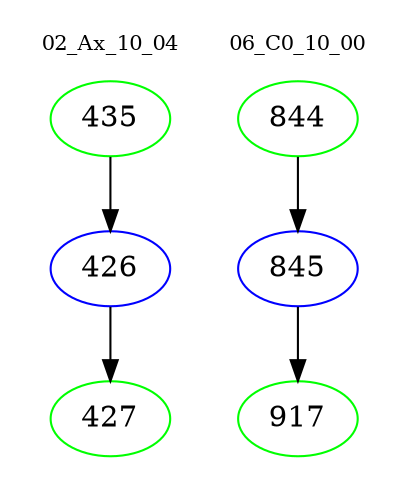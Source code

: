 digraph{
subgraph cluster_0 {
color = white
label = "02_Ax_10_04";
fontsize=10;
T0_435 [label="435", color="green"]
T0_435 -> T0_426 [color="black"]
T0_426 [label="426", color="blue"]
T0_426 -> T0_427 [color="black"]
T0_427 [label="427", color="green"]
}
subgraph cluster_1 {
color = white
label = "06_C0_10_00";
fontsize=10;
T1_844 [label="844", color="green"]
T1_844 -> T1_845 [color="black"]
T1_845 [label="845", color="blue"]
T1_845 -> T1_917 [color="black"]
T1_917 [label="917", color="green"]
}
}

